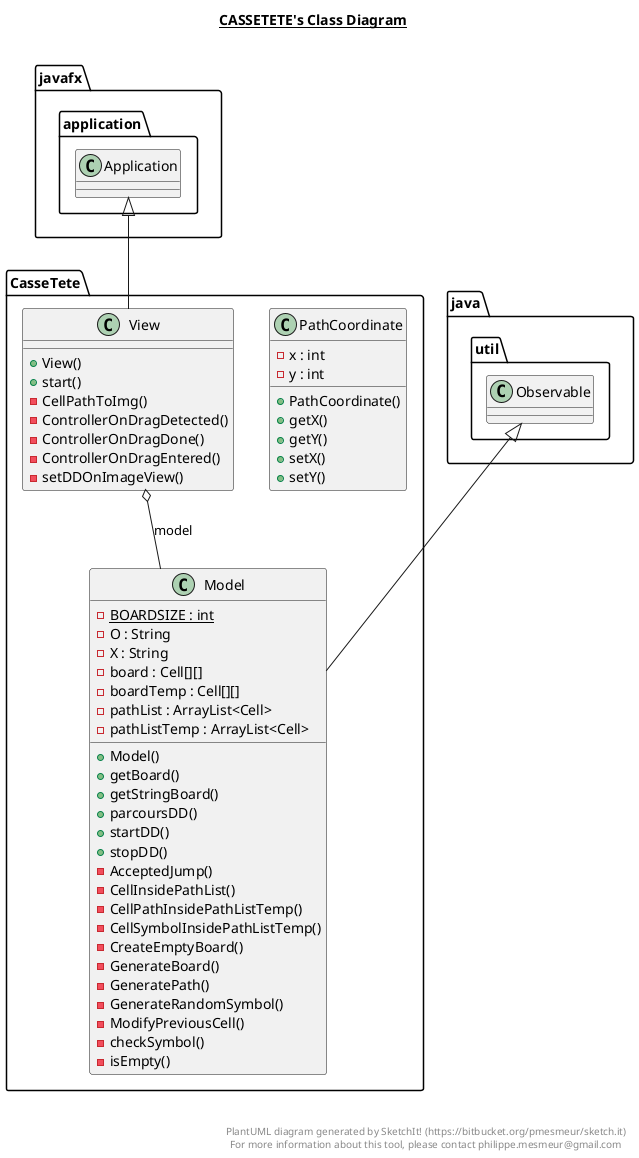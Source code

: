 @startuml

title __CASSETETE's Class Diagram__\n

  namespace CasseTete {
    class CasseTete.Model {
        {static} - BOARDSIZE : int
        - O : String
        - X : String
        - board : Cell[][]
        - boardTemp : Cell[][]
        - pathList : ArrayList<Cell>
        - pathListTemp : ArrayList<Cell>
        + Model()
        + getBoard()
        + getStringBoard()
        + parcoursDD()
        + startDD()
        + stopDD()
        - AcceptedJump()
        - CellInsidePathList()
        - CellPathInsidePathListTemp()
        - CellSymbolInsidePathListTemp()
        - CreateEmptyBoard()
        - GenerateBoard()
        - GeneratePath()
        - GenerateRandomSymbol()
        - ModifyPreviousCell()
        - checkSymbol()
        - isEmpty()
    }
  }
  

  namespace CasseTete {
    class CasseTete.PathCoordinate {
        - x : int
        - y : int
        + PathCoordinate()
        + getX()
        + getY()
        + setX()
        + setY()
    }
  }
  

  namespace CasseTete {
    class CasseTete.View {
        + View()
        + start()
        - CellPathToImg()
        - ControllerOnDragDetected()
        - ControllerOnDragDone()
        - ControllerOnDragEntered()
        - setDDOnImageView()
    }
  }
  

  CasseTete.Model -up-|> java.util.Observable
  CasseTete.View -up-|> javafx.application.Application
  CasseTete.View o-- CasseTete.Model : model


right footer


PlantUML diagram generated by SketchIt! (https://bitbucket.org/pmesmeur/sketch.it)
For more information about this tool, please contact philippe.mesmeur@gmail.com
endfooter

@enduml
